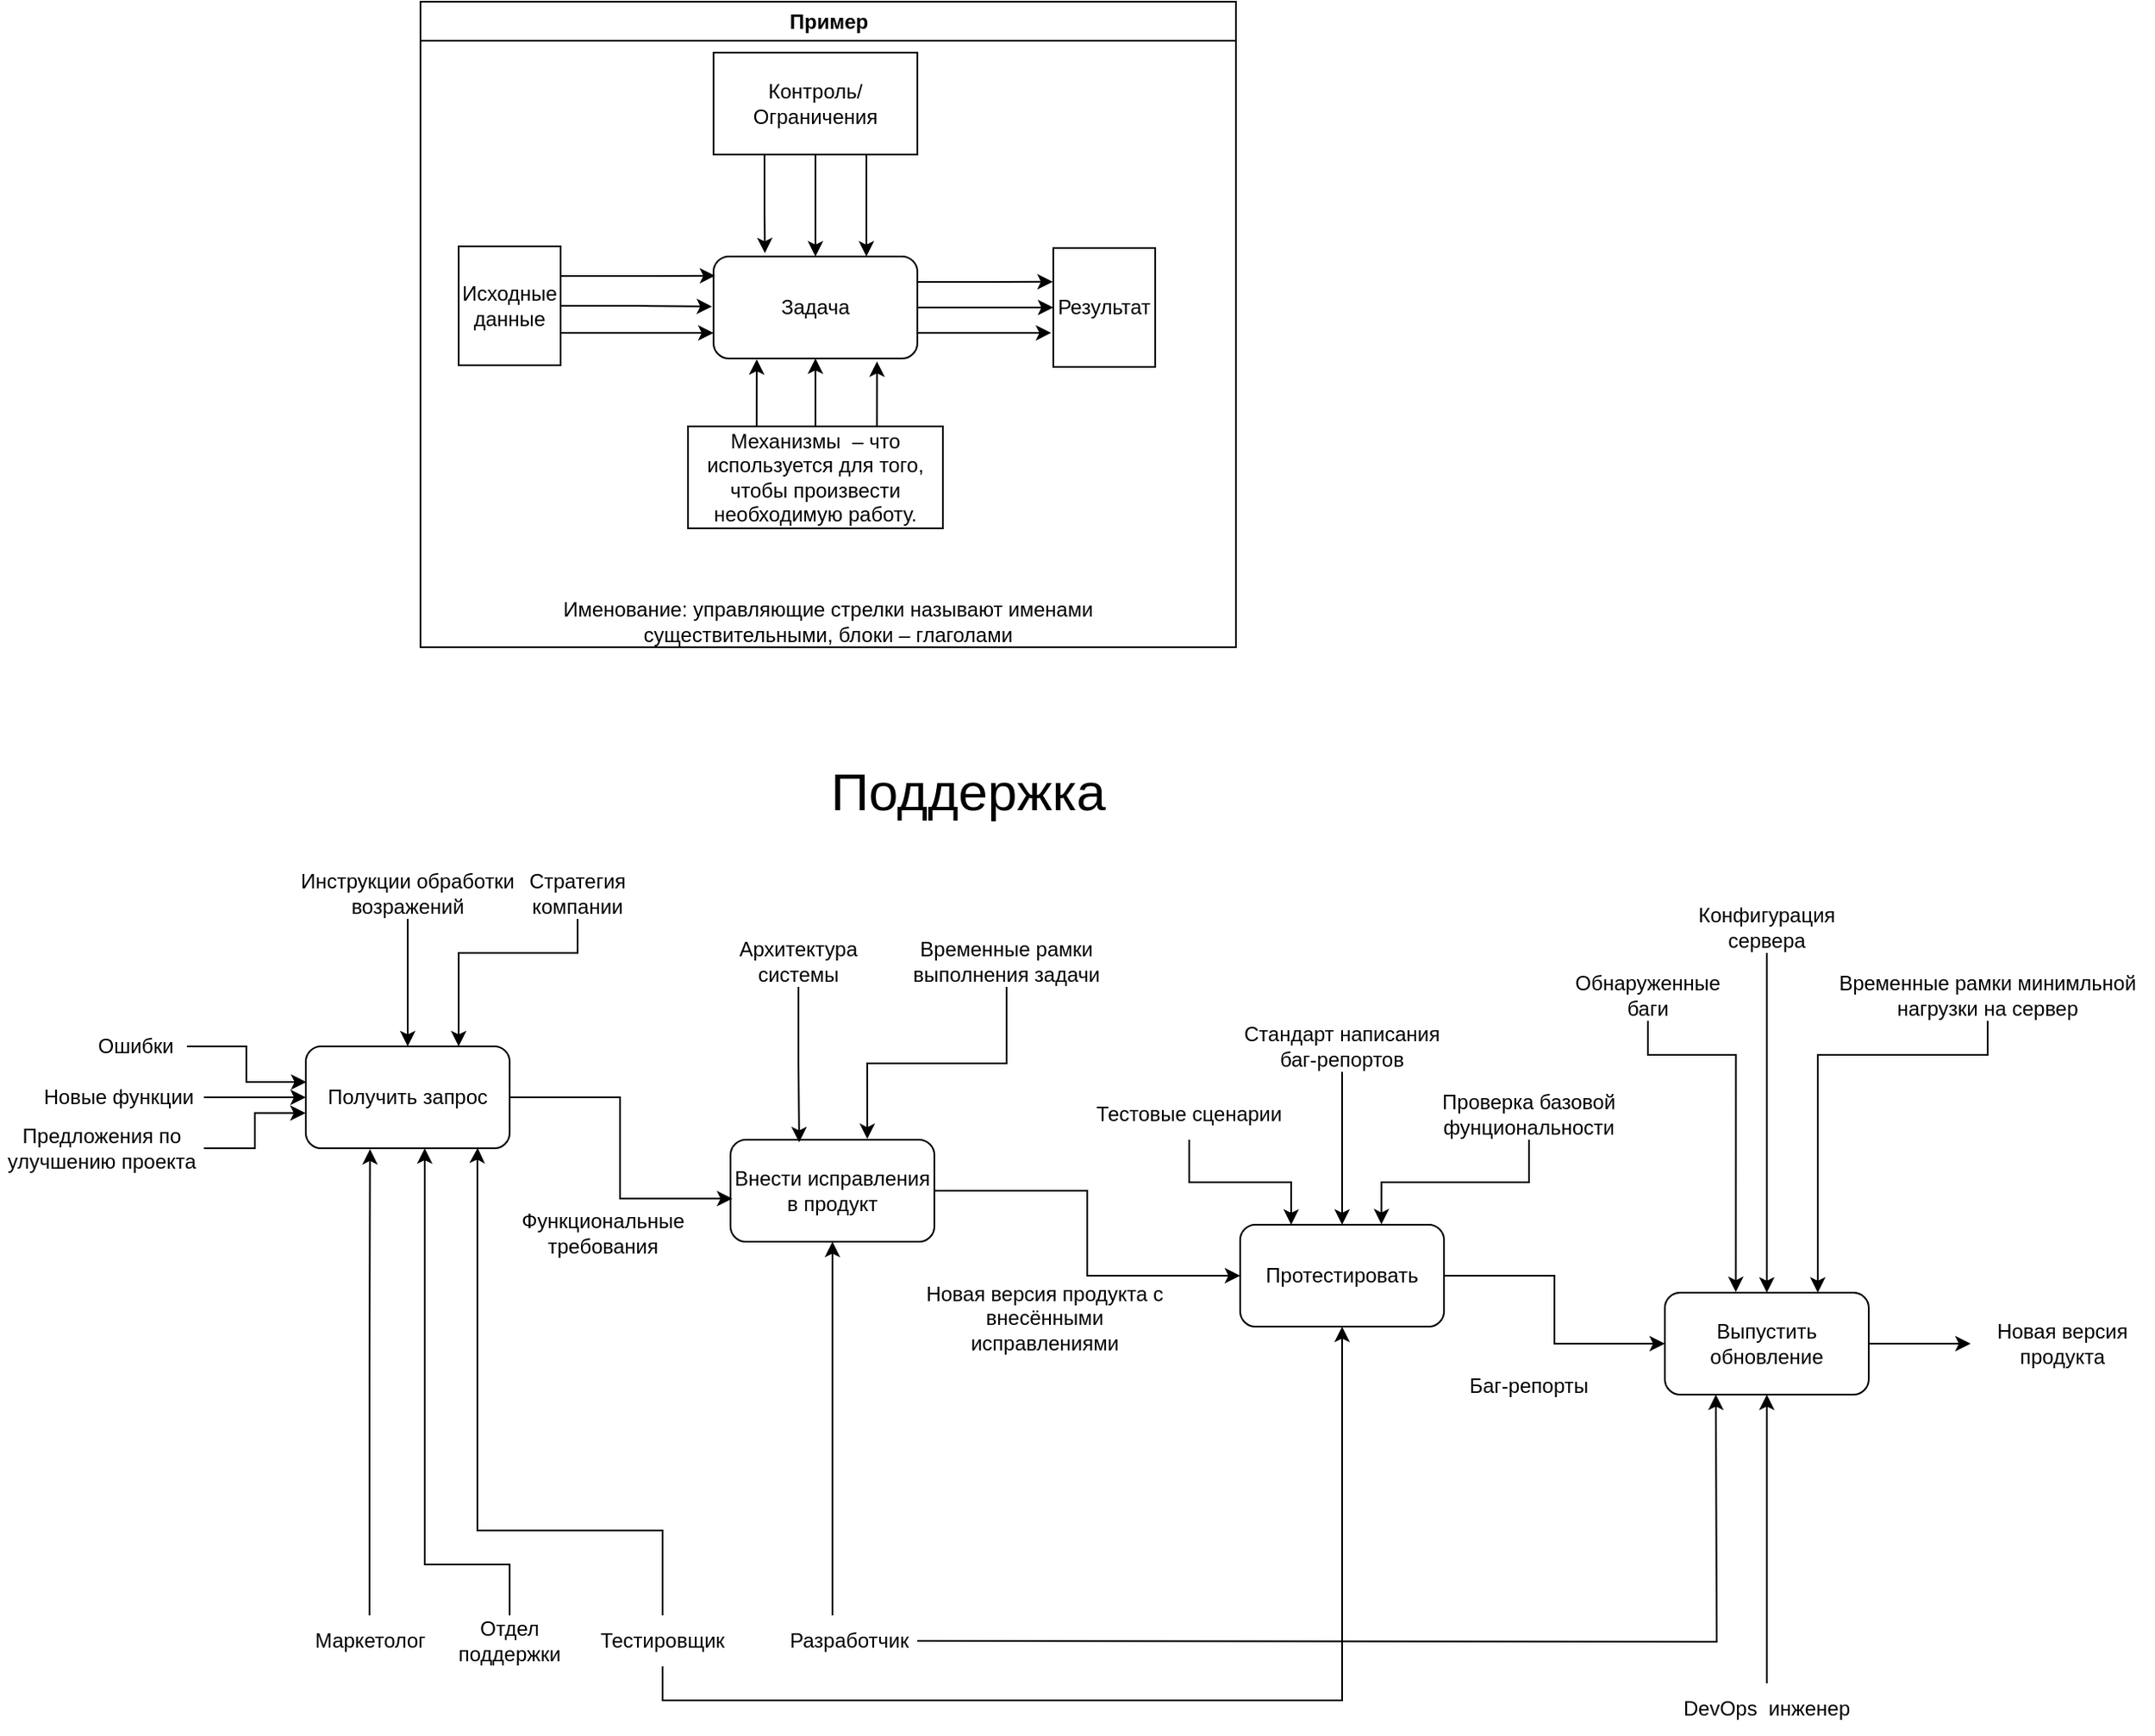 <mxfile version="24.0.6" type="device">
  <diagram name="Page-1" id="g42J_JssiE3bf2W_jaru">
    <mxGraphModel dx="2578" dy="2025" grid="1" gridSize="10" guides="1" tooltips="1" connect="1" arrows="1" fold="1" page="1" pageScale="1" pageWidth="850" pageHeight="1100" math="0" shadow="0">
      <root>
        <mxCell id="0" />
        <mxCell id="1" parent="0" />
        <mxCell id="tWyZCl9SnI_UA5EGkv3z-1" value="Получить запрос" style="rounded=1;whiteSpace=wrap;html=1;" vertex="1" parent="1">
          <mxGeometry x="20" y="555" width="120" height="60" as="geometry" />
        </mxCell>
        <mxCell id="tWyZCl9SnI_UA5EGkv3z-37" style="edgeStyle=orthogonalEdgeStyle;rounded=0;orthogonalLoop=1;jettySize=auto;html=1;entryX=0;entryY=0.5;entryDx=0;entryDy=0;" edge="1" parent="1" source="tWyZCl9SnI_UA5EGkv3z-2" target="tWyZCl9SnI_UA5EGkv3z-3">
          <mxGeometry relative="1" as="geometry" />
        </mxCell>
        <mxCell id="tWyZCl9SnI_UA5EGkv3z-2" value="&lt;div&gt;Внести исправления в продукт&lt;/div&gt;" style="rounded=1;whiteSpace=wrap;html=1;" vertex="1" parent="1">
          <mxGeometry x="270" y="610" width="120" height="60" as="geometry" />
        </mxCell>
        <mxCell id="tWyZCl9SnI_UA5EGkv3z-38" style="edgeStyle=orthogonalEdgeStyle;rounded=0;orthogonalLoop=1;jettySize=auto;html=1;entryX=0;entryY=0.5;entryDx=0;entryDy=0;" edge="1" parent="1" source="tWyZCl9SnI_UA5EGkv3z-3" target="tWyZCl9SnI_UA5EGkv3z-4">
          <mxGeometry relative="1" as="geometry" />
        </mxCell>
        <mxCell id="tWyZCl9SnI_UA5EGkv3z-3" value="Протестировать" style="rounded=1;whiteSpace=wrap;html=1;" vertex="1" parent="1">
          <mxGeometry x="570" y="660" width="120" height="60" as="geometry" />
        </mxCell>
        <mxCell id="tWyZCl9SnI_UA5EGkv3z-40" style="edgeStyle=orthogonalEdgeStyle;rounded=0;orthogonalLoop=1;jettySize=auto;html=1;" edge="1" parent="1" source="tWyZCl9SnI_UA5EGkv3z-4" target="tWyZCl9SnI_UA5EGkv3z-5">
          <mxGeometry relative="1" as="geometry" />
        </mxCell>
        <mxCell id="tWyZCl9SnI_UA5EGkv3z-4" value="Выпустить обновление" style="rounded=1;whiteSpace=wrap;html=1;" vertex="1" parent="1">
          <mxGeometry x="820" y="700" width="120" height="60" as="geometry" />
        </mxCell>
        <mxCell id="tWyZCl9SnI_UA5EGkv3z-5" value="Новая версия продукта" style="text;html=1;align=center;verticalAlign=middle;whiteSpace=wrap;rounded=0;" vertex="1" parent="1">
          <mxGeometry x="1000" y="715" width="107.5" height="30" as="geometry" />
        </mxCell>
        <mxCell id="tWyZCl9SnI_UA5EGkv3z-13" style="edgeStyle=orthogonalEdgeStyle;rounded=0;orthogonalLoop=1;jettySize=auto;html=1;entryX=0;entryY=0.5;entryDx=0;entryDy=0;" edge="1" parent="1" source="tWyZCl9SnI_UA5EGkv3z-6" target="tWyZCl9SnI_UA5EGkv3z-12">
          <mxGeometry relative="1" as="geometry" />
        </mxCell>
        <mxCell id="tWyZCl9SnI_UA5EGkv3z-6" value="Задача" style="rounded=1;whiteSpace=wrap;html=1;" vertex="1" parent="1">
          <mxGeometry x="260" y="90" width="120" height="60" as="geometry" />
        </mxCell>
        <mxCell id="tWyZCl9SnI_UA5EGkv3z-10" style="edgeStyle=orthogonalEdgeStyle;rounded=0;orthogonalLoop=1;jettySize=auto;html=1;exitX=1;exitY=0.75;exitDx=0;exitDy=0;entryX=0;entryY=0.75;entryDx=0;entryDy=0;" edge="1" parent="1" source="tWyZCl9SnI_UA5EGkv3z-7" target="tWyZCl9SnI_UA5EGkv3z-6">
          <mxGeometry relative="1" as="geometry">
            <Array as="points">
              <mxPoint x="170" y="135" />
            </Array>
          </mxGeometry>
        </mxCell>
        <mxCell id="tWyZCl9SnI_UA5EGkv3z-7" value="&lt;span lang=&quot;ru&quot; class=&quot;ILfuVd&quot;&gt;&lt;span class=&quot;hgKElc&quot;&gt;Исходные данные&lt;/span&gt;&lt;/span&gt;" style="rounded=0;whiteSpace=wrap;html=1;" vertex="1" parent="1">
          <mxGeometry x="110" y="84" width="60" height="70" as="geometry" />
        </mxCell>
        <mxCell id="tWyZCl9SnI_UA5EGkv3z-8" style="edgeStyle=orthogonalEdgeStyle;rounded=0;orthogonalLoop=1;jettySize=auto;html=1;exitX=1;exitY=0.25;exitDx=0;exitDy=0;entryX=0.008;entryY=0.189;entryDx=0;entryDy=0;entryPerimeter=0;" edge="1" parent="1" source="tWyZCl9SnI_UA5EGkv3z-7" target="tWyZCl9SnI_UA5EGkv3z-6">
          <mxGeometry relative="1" as="geometry" />
        </mxCell>
        <mxCell id="tWyZCl9SnI_UA5EGkv3z-11" style="edgeStyle=orthogonalEdgeStyle;rounded=0;orthogonalLoop=1;jettySize=auto;html=1;entryX=-0.007;entryY=0.491;entryDx=0;entryDy=0;entryPerimeter=0;" edge="1" parent="1" source="tWyZCl9SnI_UA5EGkv3z-7" target="tWyZCl9SnI_UA5EGkv3z-6">
          <mxGeometry relative="1" as="geometry" />
        </mxCell>
        <mxCell id="tWyZCl9SnI_UA5EGkv3z-12" value="&lt;div&gt;Результат&lt;/div&gt;" style="rounded=0;whiteSpace=wrap;html=1;" vertex="1" parent="1">
          <mxGeometry x="460" y="85" width="60" height="70" as="geometry" />
        </mxCell>
        <mxCell id="tWyZCl9SnI_UA5EGkv3z-14" style="edgeStyle=orthogonalEdgeStyle;rounded=0;orthogonalLoop=1;jettySize=auto;html=1;exitX=1;exitY=0.25;exitDx=0;exitDy=0;entryX=-0.005;entryY=0.284;entryDx=0;entryDy=0;entryPerimeter=0;" edge="1" parent="1" source="tWyZCl9SnI_UA5EGkv3z-6" target="tWyZCl9SnI_UA5EGkv3z-12">
          <mxGeometry relative="1" as="geometry" />
        </mxCell>
        <mxCell id="tWyZCl9SnI_UA5EGkv3z-15" style="edgeStyle=orthogonalEdgeStyle;rounded=0;orthogonalLoop=1;jettySize=auto;html=1;exitX=1;exitY=0.75;exitDx=0;exitDy=0;entryX=-0.02;entryY=0.714;entryDx=0;entryDy=0;entryPerimeter=0;" edge="1" parent="1" source="tWyZCl9SnI_UA5EGkv3z-6" target="tWyZCl9SnI_UA5EGkv3z-12">
          <mxGeometry relative="1" as="geometry" />
        </mxCell>
        <mxCell id="tWyZCl9SnI_UA5EGkv3z-17" style="edgeStyle=orthogonalEdgeStyle;rounded=0;orthogonalLoop=1;jettySize=auto;html=1;exitX=0.5;exitY=1;exitDx=0;exitDy=0;entryX=0.5;entryY=0;entryDx=0;entryDy=0;" edge="1" parent="1" source="tWyZCl9SnI_UA5EGkv3z-16" target="tWyZCl9SnI_UA5EGkv3z-6">
          <mxGeometry relative="1" as="geometry" />
        </mxCell>
        <mxCell id="tWyZCl9SnI_UA5EGkv3z-18" style="edgeStyle=orthogonalEdgeStyle;rounded=0;orthogonalLoop=1;jettySize=auto;html=1;exitX=0.75;exitY=1;exitDx=0;exitDy=0;entryX=0.75;entryY=0;entryDx=0;entryDy=0;" edge="1" parent="1" source="tWyZCl9SnI_UA5EGkv3z-16" target="tWyZCl9SnI_UA5EGkv3z-6">
          <mxGeometry relative="1" as="geometry" />
        </mxCell>
        <mxCell id="tWyZCl9SnI_UA5EGkv3z-16" value="Контроль/Ограничения" style="rounded=0;whiteSpace=wrap;html=1;" vertex="1" parent="1">
          <mxGeometry x="260" y="-30" width="120" height="60" as="geometry" />
        </mxCell>
        <mxCell id="tWyZCl9SnI_UA5EGkv3z-19" style="edgeStyle=orthogonalEdgeStyle;rounded=0;orthogonalLoop=1;jettySize=auto;html=1;exitX=0.25;exitY=1;exitDx=0;exitDy=0;entryX=0.252;entryY=-0.033;entryDx=0;entryDy=0;entryPerimeter=0;" edge="1" parent="1" source="tWyZCl9SnI_UA5EGkv3z-16" target="tWyZCl9SnI_UA5EGkv3z-6">
          <mxGeometry relative="1" as="geometry" />
        </mxCell>
        <mxCell id="tWyZCl9SnI_UA5EGkv3z-21" style="edgeStyle=orthogonalEdgeStyle;rounded=0;orthogonalLoop=1;jettySize=auto;html=1;entryX=0.5;entryY=1;entryDx=0;entryDy=0;" edge="1" parent="1" source="tWyZCl9SnI_UA5EGkv3z-20" target="tWyZCl9SnI_UA5EGkv3z-6">
          <mxGeometry relative="1" as="geometry" />
        </mxCell>
        <mxCell id="tWyZCl9SnI_UA5EGkv3z-20" value="Механизмы&amp;nbsp; – что используется для того, чтобы произвести необходимую работу." style="rounded=0;whiteSpace=wrap;html=1;" vertex="1" parent="1">
          <mxGeometry x="245" y="190" width="150" height="60" as="geometry" />
        </mxCell>
        <mxCell id="tWyZCl9SnI_UA5EGkv3z-22" style="edgeStyle=orthogonalEdgeStyle;rounded=0;orthogonalLoop=1;jettySize=auto;html=1;exitX=0.25;exitY=0;exitDx=0;exitDy=0;entryX=0.212;entryY=1.009;entryDx=0;entryDy=0;entryPerimeter=0;" edge="1" parent="1" source="tWyZCl9SnI_UA5EGkv3z-20" target="tWyZCl9SnI_UA5EGkv3z-6">
          <mxGeometry relative="1" as="geometry" />
        </mxCell>
        <mxCell id="tWyZCl9SnI_UA5EGkv3z-23" style="edgeStyle=orthogonalEdgeStyle;rounded=0;orthogonalLoop=1;jettySize=auto;html=1;exitX=0.75;exitY=0;exitDx=0;exitDy=0;entryX=0.802;entryY=1.03;entryDx=0;entryDy=0;entryPerimeter=0;" edge="1" parent="1" source="tWyZCl9SnI_UA5EGkv3z-20" target="tWyZCl9SnI_UA5EGkv3z-6">
          <mxGeometry relative="1" as="geometry" />
        </mxCell>
        <mxCell id="tWyZCl9SnI_UA5EGkv3z-24" value="Именование:  управляющие стрелки называют именами существительными, блоки – глаголами" style="text;html=1;align=center;verticalAlign=middle;whiteSpace=wrap;rounded=0;" vertex="1" parent="1">
          <mxGeometry x="150" y="290" width="355" height="30" as="geometry" />
        </mxCell>
        <mxCell id="tWyZCl9SnI_UA5EGkv3z-25" value="Пример" style="swimlane;whiteSpace=wrap;html=1;" vertex="1" parent="1">
          <mxGeometry x="87.5" y="-60" width="480" height="380" as="geometry" />
        </mxCell>
        <mxCell id="tWyZCl9SnI_UA5EGkv3z-26" value="Ошибки" style="text;html=1;align=center;verticalAlign=middle;whiteSpace=wrap;rounded=0;" vertex="1" parent="1">
          <mxGeometry x="-110" y="540" width="60" height="30" as="geometry" />
        </mxCell>
        <mxCell id="tWyZCl9SnI_UA5EGkv3z-30" style="edgeStyle=orthogonalEdgeStyle;rounded=0;orthogonalLoop=1;jettySize=auto;html=1;entryX=0;entryY=0.5;entryDx=0;entryDy=0;" edge="1" parent="1" source="tWyZCl9SnI_UA5EGkv3z-27" target="tWyZCl9SnI_UA5EGkv3z-1">
          <mxGeometry relative="1" as="geometry" />
        </mxCell>
        <mxCell id="tWyZCl9SnI_UA5EGkv3z-27" value="Новые функции" style="text;html=1;align=center;verticalAlign=middle;whiteSpace=wrap;rounded=0;" vertex="1" parent="1">
          <mxGeometry x="-140" y="570" width="100" height="30" as="geometry" />
        </mxCell>
        <mxCell id="tWyZCl9SnI_UA5EGkv3z-28" value="Предложения по улучшению проекта" style="text;html=1;align=center;verticalAlign=middle;whiteSpace=wrap;rounded=0;" vertex="1" parent="1">
          <mxGeometry x="-160" y="600" width="120" height="30" as="geometry" />
        </mxCell>
        <mxCell id="tWyZCl9SnI_UA5EGkv3z-29" style="edgeStyle=orthogonalEdgeStyle;rounded=0;orthogonalLoop=1;jettySize=auto;html=1;entryX=0.003;entryY=0.35;entryDx=0;entryDy=0;entryPerimeter=0;" edge="1" parent="1" source="tWyZCl9SnI_UA5EGkv3z-26" target="tWyZCl9SnI_UA5EGkv3z-1">
          <mxGeometry relative="1" as="geometry" />
        </mxCell>
        <mxCell id="tWyZCl9SnI_UA5EGkv3z-31" style="edgeStyle=orthogonalEdgeStyle;rounded=0;orthogonalLoop=1;jettySize=auto;html=1;entryX=-0.001;entryY=0.655;entryDx=0;entryDy=0;entryPerimeter=0;" edge="1" parent="1" source="tWyZCl9SnI_UA5EGkv3z-28" target="tWyZCl9SnI_UA5EGkv3z-1">
          <mxGeometry relative="1" as="geometry" />
        </mxCell>
        <mxCell id="tWyZCl9SnI_UA5EGkv3z-32" value="Функциональные требования" style="text;html=1;align=center;verticalAlign=middle;whiteSpace=wrap;rounded=0;" vertex="1" parent="1">
          <mxGeometry x="150" y="650" width="90" height="30" as="geometry" />
        </mxCell>
        <mxCell id="tWyZCl9SnI_UA5EGkv3z-34" style="edgeStyle=orthogonalEdgeStyle;rounded=0;orthogonalLoop=1;jettySize=auto;html=1;entryX=0.009;entryY=0.577;entryDx=0;entryDy=0;entryPerimeter=0;" edge="1" parent="1" source="tWyZCl9SnI_UA5EGkv3z-1" target="tWyZCl9SnI_UA5EGkv3z-2">
          <mxGeometry relative="1" as="geometry" />
        </mxCell>
        <mxCell id="tWyZCl9SnI_UA5EGkv3z-36" value="Новая версия продукта с внесёнными исправлениями" style="text;html=1;align=center;verticalAlign=middle;whiteSpace=wrap;rounded=0;" vertex="1" parent="1">
          <mxGeometry x="380" y="700" width="150" height="30" as="geometry" />
        </mxCell>
        <mxCell id="tWyZCl9SnI_UA5EGkv3z-39" value="&lt;div&gt;Баг-репорты&lt;/div&gt;" style="text;html=1;align=center;verticalAlign=middle;whiteSpace=wrap;rounded=0;" vertex="1" parent="1">
          <mxGeometry x="690" y="740" width="100" height="30" as="geometry" />
        </mxCell>
        <mxCell id="tWyZCl9SnI_UA5EGkv3z-41" value="Маркетолог" style="text;html=1;align=center;verticalAlign=middle;whiteSpace=wrap;rounded=0;" vertex="1" parent="1">
          <mxGeometry x="27.5" y="890" width="60" height="30" as="geometry" />
        </mxCell>
        <mxCell id="tWyZCl9SnI_UA5EGkv3z-49" style="edgeStyle=orthogonalEdgeStyle;rounded=0;orthogonalLoop=1;jettySize=auto;html=1;entryX=0.5;entryY=1;entryDx=0;entryDy=0;" edge="1" parent="1" source="tWyZCl9SnI_UA5EGkv3z-42" target="tWyZCl9SnI_UA5EGkv3z-2">
          <mxGeometry relative="1" as="geometry">
            <Array as="points">
              <mxPoint x="330" y="840" />
              <mxPoint x="330" y="840" />
            </Array>
          </mxGeometry>
        </mxCell>
        <mxCell id="tWyZCl9SnI_UA5EGkv3z-53" style="edgeStyle=orthogonalEdgeStyle;rounded=0;orthogonalLoop=1;jettySize=auto;html=1;" edge="1" parent="1">
          <mxGeometry relative="1" as="geometry">
            <mxPoint x="380" y="905" as="sourcePoint" />
            <mxPoint x="850" y="760" as="targetPoint" />
          </mxGeometry>
        </mxCell>
        <mxCell id="tWyZCl9SnI_UA5EGkv3z-42" value="Разработчик" style="text;html=1;align=center;verticalAlign=middle;whiteSpace=wrap;rounded=0;" vertex="1" parent="1">
          <mxGeometry x="310" y="890" width="60" height="30" as="geometry" />
        </mxCell>
        <mxCell id="tWyZCl9SnI_UA5EGkv3z-47" style="edgeStyle=orthogonalEdgeStyle;rounded=0;orthogonalLoop=1;jettySize=auto;html=1;entryX=0.843;entryY=0.995;entryDx=0;entryDy=0;entryPerimeter=0;" edge="1" parent="1" source="tWyZCl9SnI_UA5EGkv3z-43" target="tWyZCl9SnI_UA5EGkv3z-1">
          <mxGeometry relative="1" as="geometry">
            <mxPoint x="100" y="620" as="targetPoint" />
            <Array as="points">
              <mxPoint x="230" y="840" />
              <mxPoint x="121" y="840" />
              <mxPoint x="121" y="620" />
              <mxPoint x="121" y="620" />
            </Array>
          </mxGeometry>
        </mxCell>
        <mxCell id="tWyZCl9SnI_UA5EGkv3z-50" style="edgeStyle=orthogonalEdgeStyle;rounded=0;orthogonalLoop=1;jettySize=auto;html=1;entryX=0.5;entryY=1;entryDx=0;entryDy=0;" edge="1" parent="1" source="tWyZCl9SnI_UA5EGkv3z-43" target="tWyZCl9SnI_UA5EGkv3z-3">
          <mxGeometry relative="1" as="geometry">
            <Array as="points">
              <mxPoint x="230" y="940" />
              <mxPoint x="630" y="940" />
            </Array>
          </mxGeometry>
        </mxCell>
        <mxCell id="tWyZCl9SnI_UA5EGkv3z-43" value="Тестировщик" style="text;html=1;align=center;verticalAlign=middle;whiteSpace=wrap;rounded=0;" vertex="1" parent="1">
          <mxGeometry x="200" y="890" width="60" height="30" as="geometry" />
        </mxCell>
        <mxCell id="tWyZCl9SnI_UA5EGkv3z-46" style="edgeStyle=orthogonalEdgeStyle;rounded=0;orthogonalLoop=1;jettySize=auto;html=1;" edge="1" parent="1" source="tWyZCl9SnI_UA5EGkv3z-44" target="tWyZCl9SnI_UA5EGkv3z-1">
          <mxGeometry relative="1" as="geometry">
            <mxPoint x="90" y="620" as="targetPoint" />
            <Array as="points">
              <mxPoint x="140" y="860" />
              <mxPoint x="90" y="860" />
            </Array>
          </mxGeometry>
        </mxCell>
        <mxCell id="tWyZCl9SnI_UA5EGkv3z-44" value="Отдел поддержки" style="text;html=1;align=center;verticalAlign=middle;whiteSpace=wrap;rounded=0;" vertex="1" parent="1">
          <mxGeometry x="110" y="890" width="60" height="30" as="geometry" />
        </mxCell>
        <mxCell id="tWyZCl9SnI_UA5EGkv3z-45" style="edgeStyle=orthogonalEdgeStyle;rounded=0;orthogonalLoop=1;jettySize=auto;html=1;entryX=0.315;entryY=1.008;entryDx=0;entryDy=0;entryPerimeter=0;" edge="1" parent="1" source="tWyZCl9SnI_UA5EGkv3z-41" target="tWyZCl9SnI_UA5EGkv3z-1">
          <mxGeometry relative="1" as="geometry" />
        </mxCell>
        <mxCell id="tWyZCl9SnI_UA5EGkv3z-48" value="Поддержка" style="text;html=1;align=center;verticalAlign=middle;whiteSpace=wrap;rounded=0;fontSize=31;" vertex="1" parent="1">
          <mxGeometry x="380" y="390" width="60" height="30" as="geometry" />
        </mxCell>
        <mxCell id="tWyZCl9SnI_UA5EGkv3z-52" style="edgeStyle=orthogonalEdgeStyle;rounded=0;orthogonalLoop=1;jettySize=auto;html=1;entryX=0.5;entryY=1;entryDx=0;entryDy=0;" edge="1" parent="1" source="tWyZCl9SnI_UA5EGkv3z-51" target="tWyZCl9SnI_UA5EGkv3z-4">
          <mxGeometry relative="1" as="geometry" />
        </mxCell>
        <mxCell id="tWyZCl9SnI_UA5EGkv3z-51" value="&lt;div&gt;DevOps&amp;nbsp; инженер&lt;br&gt;&lt;/div&gt;" style="text;html=1;align=center;verticalAlign=middle;whiteSpace=wrap;rounded=0;" vertex="1" parent="1">
          <mxGeometry x="820" y="930" width="120" height="30" as="geometry" />
        </mxCell>
        <mxCell id="tWyZCl9SnI_UA5EGkv3z-55" style="edgeStyle=orthogonalEdgeStyle;rounded=0;orthogonalLoop=1;jettySize=auto;html=1;" edge="1" parent="1" source="tWyZCl9SnI_UA5EGkv3z-54" target="tWyZCl9SnI_UA5EGkv3z-4">
          <mxGeometry relative="1" as="geometry" />
        </mxCell>
        <mxCell id="tWyZCl9SnI_UA5EGkv3z-54" value="Конфигурация сервера" style="text;html=1;align=center;verticalAlign=middle;whiteSpace=wrap;rounded=0;" vertex="1" parent="1">
          <mxGeometry x="850" y="470" width="60" height="30" as="geometry" />
        </mxCell>
        <mxCell id="tWyZCl9SnI_UA5EGkv3z-57" style="edgeStyle=orthogonalEdgeStyle;rounded=0;orthogonalLoop=1;jettySize=auto;html=1;entryX=0.5;entryY=0;entryDx=0;entryDy=0;" edge="1" parent="1" source="tWyZCl9SnI_UA5EGkv3z-56" target="tWyZCl9SnI_UA5EGkv3z-1">
          <mxGeometry relative="1" as="geometry" />
        </mxCell>
        <mxCell id="tWyZCl9SnI_UA5EGkv3z-56" value="Инструкции обработки возражений" style="text;html=1;align=center;verticalAlign=middle;whiteSpace=wrap;rounded=0;" vertex="1" parent="1">
          <mxGeometry y="450" width="160" height="30" as="geometry" />
        </mxCell>
        <mxCell id="tWyZCl9SnI_UA5EGkv3z-58" value="Архитектура системы" style="text;html=1;align=center;verticalAlign=middle;whiteSpace=wrap;rounded=0;" vertex="1" parent="1">
          <mxGeometry x="280" y="490" width="60" height="30" as="geometry" />
        </mxCell>
        <mxCell id="tWyZCl9SnI_UA5EGkv3z-59" style="edgeStyle=orthogonalEdgeStyle;rounded=0;orthogonalLoop=1;jettySize=auto;html=1;entryX=0.337;entryY=0.025;entryDx=0;entryDy=0;entryPerimeter=0;" edge="1" parent="1" source="tWyZCl9SnI_UA5EGkv3z-58" target="tWyZCl9SnI_UA5EGkv3z-2">
          <mxGeometry relative="1" as="geometry" />
        </mxCell>
        <mxCell id="tWyZCl9SnI_UA5EGkv3z-61" style="edgeStyle=orthogonalEdgeStyle;rounded=0;orthogonalLoop=1;jettySize=auto;html=1;entryX=0.75;entryY=0;entryDx=0;entryDy=0;" edge="1" parent="1" source="tWyZCl9SnI_UA5EGkv3z-60" target="tWyZCl9SnI_UA5EGkv3z-1">
          <mxGeometry relative="1" as="geometry">
            <Array as="points">
              <mxPoint x="180" y="500" />
              <mxPoint x="110" y="500" />
            </Array>
          </mxGeometry>
        </mxCell>
        <mxCell id="tWyZCl9SnI_UA5EGkv3z-60" value="Стратегия компании" style="text;html=1;align=center;verticalAlign=middle;whiteSpace=wrap;rounded=0;" vertex="1" parent="1">
          <mxGeometry x="150" y="450" width="60" height="30" as="geometry" />
        </mxCell>
        <mxCell id="tWyZCl9SnI_UA5EGkv3z-62" value="Обнаруженные баги" style="text;html=1;align=center;verticalAlign=middle;whiteSpace=wrap;rounded=0;" vertex="1" parent="1">
          <mxGeometry x="780" y="510" width="60" height="30" as="geometry" />
        </mxCell>
        <mxCell id="tWyZCl9SnI_UA5EGkv3z-63" style="edgeStyle=orthogonalEdgeStyle;rounded=0;orthogonalLoop=1;jettySize=auto;html=1;entryX=0.348;entryY=-0.006;entryDx=0;entryDy=0;entryPerimeter=0;" edge="1" parent="1" source="tWyZCl9SnI_UA5EGkv3z-62" target="tWyZCl9SnI_UA5EGkv3z-4">
          <mxGeometry relative="1" as="geometry">
            <Array as="points">
              <mxPoint x="810" y="560" />
              <mxPoint x="862" y="560" />
            </Array>
          </mxGeometry>
        </mxCell>
        <mxCell id="tWyZCl9SnI_UA5EGkv3z-65" style="edgeStyle=orthogonalEdgeStyle;rounded=0;orthogonalLoop=1;jettySize=auto;html=1;entryX=0.5;entryY=0;entryDx=0;entryDy=0;" edge="1" parent="1" source="tWyZCl9SnI_UA5EGkv3z-64" target="tWyZCl9SnI_UA5EGkv3z-3">
          <mxGeometry relative="1" as="geometry" />
        </mxCell>
        <mxCell id="tWyZCl9SnI_UA5EGkv3z-64" value="Стандарт написания баг-репортов" style="text;html=1;align=center;verticalAlign=middle;whiteSpace=wrap;rounded=0;" vertex="1" parent="1">
          <mxGeometry x="565" y="540" width="130" height="30" as="geometry" />
        </mxCell>
        <mxCell id="tWyZCl9SnI_UA5EGkv3z-67" style="edgeStyle=orthogonalEdgeStyle;rounded=0;orthogonalLoop=1;jettySize=auto;html=1;entryX=0.75;entryY=0;entryDx=0;entryDy=0;" edge="1" parent="1" source="tWyZCl9SnI_UA5EGkv3z-66" target="tWyZCl9SnI_UA5EGkv3z-4">
          <mxGeometry relative="1" as="geometry">
            <Array as="points">
              <mxPoint x="1010" y="560" />
              <mxPoint x="910" y="560" />
            </Array>
          </mxGeometry>
        </mxCell>
        <mxCell id="tWyZCl9SnI_UA5EGkv3z-66" value="&lt;div&gt;Временные рамки минимльной нагрузки на сервер&lt;/div&gt;" style="text;html=1;align=center;verticalAlign=middle;whiteSpace=wrap;rounded=0;" vertex="1" parent="1">
          <mxGeometry x="920" y="510" width="180" height="30" as="geometry" />
        </mxCell>
        <mxCell id="tWyZCl9SnI_UA5EGkv3z-68" value="Временные рамки выполнения задачи" style="text;html=1;align=center;verticalAlign=middle;whiteSpace=wrap;rounded=0;" vertex="1" parent="1">
          <mxGeometry x="365" y="490" width="135" height="30" as="geometry" />
        </mxCell>
        <mxCell id="tWyZCl9SnI_UA5EGkv3z-69" style="edgeStyle=orthogonalEdgeStyle;rounded=0;orthogonalLoop=1;jettySize=auto;html=1;entryX=0.671;entryY=-0.008;entryDx=0;entryDy=0;entryPerimeter=0;" edge="1" parent="1" source="tWyZCl9SnI_UA5EGkv3z-68" target="tWyZCl9SnI_UA5EGkv3z-2">
          <mxGeometry relative="1" as="geometry" />
        </mxCell>
        <mxCell id="tWyZCl9SnI_UA5EGkv3z-73" style="edgeStyle=orthogonalEdgeStyle;rounded=0;orthogonalLoop=1;jettySize=auto;html=1;entryX=0.25;entryY=0;entryDx=0;entryDy=0;" edge="1" parent="1" source="tWyZCl9SnI_UA5EGkv3z-70" target="tWyZCl9SnI_UA5EGkv3z-3">
          <mxGeometry relative="1" as="geometry" />
        </mxCell>
        <mxCell id="tWyZCl9SnI_UA5EGkv3z-70" value="Тестовые сценарии" style="text;html=1;align=center;verticalAlign=middle;whiteSpace=wrap;rounded=0;" vertex="1" parent="1">
          <mxGeometry x="480" y="580" width="120" height="30" as="geometry" />
        </mxCell>
        <mxCell id="tWyZCl9SnI_UA5EGkv3z-71" value="Проверка базовой фунциональности" style="text;html=1;align=center;verticalAlign=middle;whiteSpace=wrap;rounded=0;" vertex="1" parent="1">
          <mxGeometry x="660" y="580" width="160" height="30" as="geometry" />
        </mxCell>
        <mxCell id="tWyZCl9SnI_UA5EGkv3z-72" style="edgeStyle=orthogonalEdgeStyle;rounded=0;orthogonalLoop=1;jettySize=auto;html=1;entryX=0.693;entryY=-0.004;entryDx=0;entryDy=0;entryPerimeter=0;" edge="1" parent="1" source="tWyZCl9SnI_UA5EGkv3z-71" target="tWyZCl9SnI_UA5EGkv3z-3">
          <mxGeometry relative="1" as="geometry" />
        </mxCell>
      </root>
    </mxGraphModel>
  </diagram>
</mxfile>
